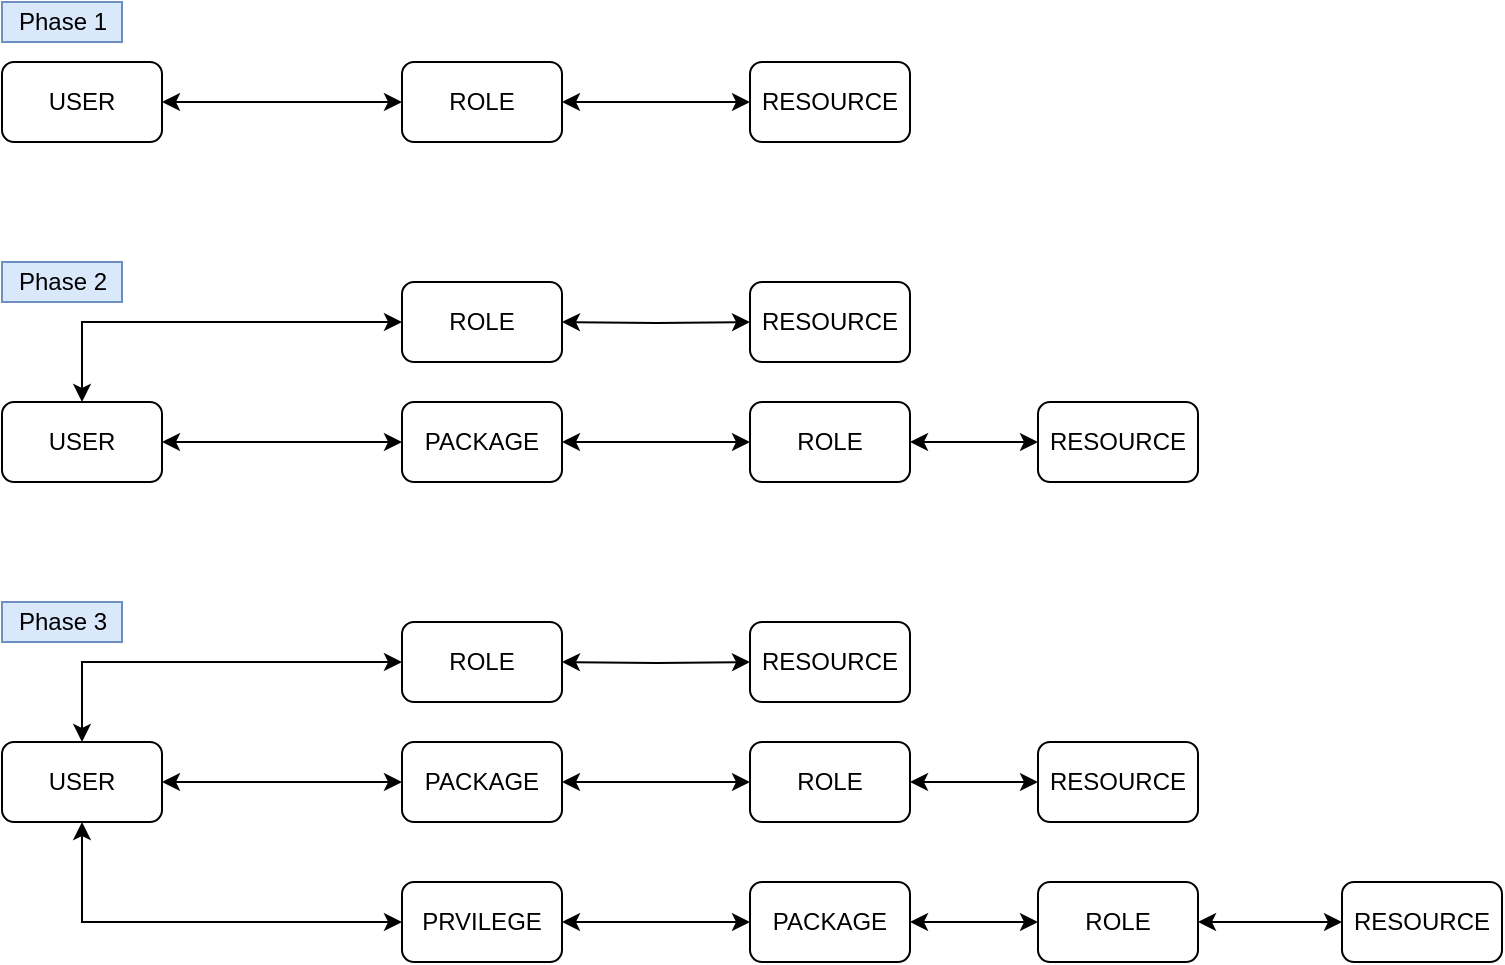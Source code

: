 <mxfile version="13.6.6" type="github">
  <diagram id="YR6MKrlBz4CcfE8ZxIYE" name="Page-1">
    <mxGraphModel dx="1426" dy="767" grid="1" gridSize="10" guides="1" tooltips="1" connect="1" arrows="1" fold="1" page="1" pageScale="1" pageWidth="827" pageHeight="1169" math="0" shadow="0">
      <root>
        <mxCell id="0" />
        <mxCell id="1" parent="0" />
        <mxCell id="KnENZOB-z7ygeuIwjBxb-4" style="edgeStyle=orthogonalEdgeStyle;rounded=0;orthogonalLoop=1;jettySize=auto;html=1;entryX=0;entryY=0.5;entryDx=0;entryDy=0;startArrow=classic;startFill=1;" edge="1" parent="1" source="KnENZOB-z7ygeuIwjBxb-1" target="KnENZOB-z7ygeuIwjBxb-2">
          <mxGeometry relative="1" as="geometry" />
        </mxCell>
        <mxCell id="KnENZOB-z7ygeuIwjBxb-1" value="USER" style="rounded=1;whiteSpace=wrap;html=1;" vertex="1" parent="1">
          <mxGeometry x="20" y="570" width="80" height="40" as="geometry" />
        </mxCell>
        <mxCell id="KnENZOB-z7ygeuIwjBxb-8" style="edgeStyle=orthogonalEdgeStyle;rounded=0;orthogonalLoop=1;jettySize=auto;html=1;entryX=0;entryY=0.5;entryDx=0;entryDy=0;startArrow=classic;startFill=1;" edge="1" parent="1" source="KnENZOB-z7ygeuIwjBxb-2" target="KnENZOB-z7ygeuIwjBxb-3">
          <mxGeometry relative="1" as="geometry" />
        </mxCell>
        <mxCell id="KnENZOB-z7ygeuIwjBxb-2" value="ROLE" style="rounded=1;whiteSpace=wrap;html=1;" vertex="1" parent="1">
          <mxGeometry x="220" y="570" width="80" height="40" as="geometry" />
        </mxCell>
        <mxCell id="KnENZOB-z7ygeuIwjBxb-3" value="RESOURCE" style="rounded=1;whiteSpace=wrap;html=1;" vertex="1" parent="1">
          <mxGeometry x="394" y="570" width="80" height="40" as="geometry" />
        </mxCell>
        <mxCell id="KnENZOB-z7ygeuIwjBxb-9" style="edgeStyle=orthogonalEdgeStyle;rounded=0;orthogonalLoop=1;jettySize=auto;html=1;entryX=0;entryY=0.5;entryDx=0;entryDy=0;startArrow=classic;startFill=1;" edge="1" source="KnENZOB-z7ygeuIwjBxb-10" target="KnENZOB-z7ygeuIwjBxb-12" parent="1">
          <mxGeometry relative="1" as="geometry" />
        </mxCell>
        <mxCell id="KnENZOB-z7ygeuIwjBxb-24" style="edgeStyle=orthogonalEdgeStyle;rounded=0;orthogonalLoop=1;jettySize=auto;html=1;entryX=0;entryY=0.5;entryDx=0;entryDy=0;startArrow=classic;startFill=1;" edge="1" parent="1" source="KnENZOB-z7ygeuIwjBxb-10" target="KnENZOB-z7ygeuIwjBxb-19">
          <mxGeometry relative="1" as="geometry">
            <Array as="points">
              <mxPoint x="60" y="700" />
            </Array>
          </mxGeometry>
        </mxCell>
        <mxCell id="KnENZOB-z7ygeuIwjBxb-10" value="USER" style="rounded=1;whiteSpace=wrap;html=1;" vertex="1" parent="1">
          <mxGeometry x="20" y="740" width="80" height="40" as="geometry" />
        </mxCell>
        <mxCell id="KnENZOB-z7ygeuIwjBxb-11" style="edgeStyle=orthogonalEdgeStyle;rounded=0;orthogonalLoop=1;jettySize=auto;html=1;entryX=0;entryY=0.5;entryDx=0;entryDy=0;startArrow=classic;startFill=1;exitX=1;exitY=0.5;exitDx=0;exitDy=0;" edge="1" source="KnENZOB-z7ygeuIwjBxb-22" target="KnENZOB-z7ygeuIwjBxb-13" parent="1">
          <mxGeometry relative="1" as="geometry">
            <mxPoint x="430" y="760" as="sourcePoint" />
          </mxGeometry>
        </mxCell>
        <mxCell id="KnENZOB-z7ygeuIwjBxb-23" style="edgeStyle=orthogonalEdgeStyle;rounded=0;orthogonalLoop=1;jettySize=auto;html=1;entryX=0;entryY=0.5;entryDx=0;entryDy=0;startArrow=classic;startFill=1;" edge="1" parent="1" source="KnENZOB-z7ygeuIwjBxb-12" target="KnENZOB-z7ygeuIwjBxb-22">
          <mxGeometry relative="1" as="geometry" />
        </mxCell>
        <mxCell id="KnENZOB-z7ygeuIwjBxb-12" value="PACKAGE" style="rounded=1;whiteSpace=wrap;html=1;" vertex="1" parent="1">
          <mxGeometry x="220" y="740" width="80" height="40" as="geometry" />
        </mxCell>
        <mxCell id="KnENZOB-z7ygeuIwjBxb-13" value="RESOURCE" style="rounded=1;whiteSpace=wrap;html=1;" vertex="1" parent="1">
          <mxGeometry x="538" y="740" width="80" height="40" as="geometry" />
        </mxCell>
        <mxCell id="KnENZOB-z7ygeuIwjBxb-19" value="ROLE" style="rounded=1;whiteSpace=wrap;html=1;" vertex="1" parent="1">
          <mxGeometry x="220" y="680" width="80" height="40" as="geometry" />
        </mxCell>
        <mxCell id="KnENZOB-z7ygeuIwjBxb-20" style="edgeStyle=orthogonalEdgeStyle;rounded=0;orthogonalLoop=1;jettySize=auto;html=1;entryX=0;entryY=0.5;entryDx=0;entryDy=0;startArrow=classic;startFill=1;" edge="1" parent="1" target="KnENZOB-z7ygeuIwjBxb-21">
          <mxGeometry relative="1" as="geometry">
            <mxPoint x="300" y="700" as="sourcePoint" />
          </mxGeometry>
        </mxCell>
        <mxCell id="KnENZOB-z7ygeuIwjBxb-21" value="RESOURCE" style="rounded=1;whiteSpace=wrap;html=1;" vertex="1" parent="1">
          <mxGeometry x="394" y="680" width="80" height="40" as="geometry" />
        </mxCell>
        <mxCell id="KnENZOB-z7ygeuIwjBxb-22" value="ROLE" style="rounded=1;whiteSpace=wrap;html=1;" vertex="1" parent="1">
          <mxGeometry x="394" y="740" width="80" height="40" as="geometry" />
        </mxCell>
        <mxCell id="KnENZOB-z7ygeuIwjBxb-25" style="edgeStyle=orthogonalEdgeStyle;rounded=0;orthogonalLoop=1;jettySize=auto;html=1;entryX=0;entryY=0.5;entryDx=0;entryDy=0;startArrow=classic;startFill=1;" edge="1" parent="1" source="KnENZOB-z7ygeuIwjBxb-27" target="KnENZOB-z7ygeuIwjBxb-30">
          <mxGeometry relative="1" as="geometry" />
        </mxCell>
        <mxCell id="KnENZOB-z7ygeuIwjBxb-26" style="edgeStyle=orthogonalEdgeStyle;rounded=0;orthogonalLoop=1;jettySize=auto;html=1;entryX=0;entryY=0.5;entryDx=0;entryDy=0;startArrow=classic;startFill=1;" edge="1" parent="1" source="KnENZOB-z7ygeuIwjBxb-27" target="KnENZOB-z7ygeuIwjBxb-32">
          <mxGeometry relative="1" as="geometry">
            <Array as="points">
              <mxPoint x="60" y="870" />
            </Array>
          </mxGeometry>
        </mxCell>
        <mxCell id="KnENZOB-z7ygeuIwjBxb-42" style="edgeStyle=orthogonalEdgeStyle;rounded=0;orthogonalLoop=1;jettySize=auto;html=1;entryX=0;entryY=0.5;entryDx=0;entryDy=0;startArrow=classic;startFill=1;" edge="1" parent="1" source="KnENZOB-z7ygeuIwjBxb-27" target="KnENZOB-z7ygeuIwjBxb-41">
          <mxGeometry relative="1" as="geometry">
            <Array as="points">
              <mxPoint x="60" y="1000" />
            </Array>
          </mxGeometry>
        </mxCell>
        <mxCell id="KnENZOB-z7ygeuIwjBxb-27" value="USER" style="rounded=1;whiteSpace=wrap;html=1;" vertex="1" parent="1">
          <mxGeometry x="20" y="910" width="80" height="40" as="geometry" />
        </mxCell>
        <mxCell id="KnENZOB-z7ygeuIwjBxb-28" style="edgeStyle=orthogonalEdgeStyle;rounded=0;orthogonalLoop=1;jettySize=auto;html=1;entryX=0;entryY=0.5;entryDx=0;entryDy=0;startArrow=classic;startFill=1;exitX=1;exitY=0.5;exitDx=0;exitDy=0;" edge="1" parent="1" source="KnENZOB-z7ygeuIwjBxb-35" target="KnENZOB-z7ygeuIwjBxb-31">
          <mxGeometry relative="1" as="geometry">
            <mxPoint x="430" y="930" as="sourcePoint" />
          </mxGeometry>
        </mxCell>
        <mxCell id="KnENZOB-z7ygeuIwjBxb-29" style="edgeStyle=orthogonalEdgeStyle;rounded=0;orthogonalLoop=1;jettySize=auto;html=1;entryX=0;entryY=0.5;entryDx=0;entryDy=0;startArrow=classic;startFill=1;" edge="1" parent="1" source="KnENZOB-z7ygeuIwjBxb-30" target="KnENZOB-z7ygeuIwjBxb-35">
          <mxGeometry relative="1" as="geometry" />
        </mxCell>
        <mxCell id="KnENZOB-z7ygeuIwjBxb-30" value="PACKAGE" style="rounded=1;whiteSpace=wrap;html=1;" vertex="1" parent="1">
          <mxGeometry x="220" y="910" width="80" height="40" as="geometry" />
        </mxCell>
        <mxCell id="KnENZOB-z7ygeuIwjBxb-31" value="RESOURCE" style="rounded=1;whiteSpace=wrap;html=1;" vertex="1" parent="1">
          <mxGeometry x="538" y="910" width="80" height="40" as="geometry" />
        </mxCell>
        <mxCell id="KnENZOB-z7ygeuIwjBxb-32" value="ROLE" style="rounded=1;whiteSpace=wrap;html=1;" vertex="1" parent="1">
          <mxGeometry x="220" y="850" width="80" height="40" as="geometry" />
        </mxCell>
        <mxCell id="KnENZOB-z7ygeuIwjBxb-33" style="edgeStyle=orthogonalEdgeStyle;rounded=0;orthogonalLoop=1;jettySize=auto;html=1;entryX=0;entryY=0.5;entryDx=0;entryDy=0;startArrow=classic;startFill=1;" edge="1" parent="1" target="KnENZOB-z7ygeuIwjBxb-34">
          <mxGeometry relative="1" as="geometry">
            <mxPoint x="300" y="870" as="sourcePoint" />
          </mxGeometry>
        </mxCell>
        <mxCell id="KnENZOB-z7ygeuIwjBxb-34" value="RESOURCE" style="rounded=1;whiteSpace=wrap;html=1;" vertex="1" parent="1">
          <mxGeometry x="394" y="850" width="80" height="40" as="geometry" />
        </mxCell>
        <mxCell id="KnENZOB-z7ygeuIwjBxb-35" value="ROLE" style="rounded=1;whiteSpace=wrap;html=1;" vertex="1" parent="1">
          <mxGeometry x="394" y="910" width="80" height="40" as="geometry" />
        </mxCell>
        <mxCell id="KnENZOB-z7ygeuIwjBxb-36" style="edgeStyle=orthogonalEdgeStyle;rounded=0;orthogonalLoop=1;jettySize=auto;html=1;entryX=0;entryY=0.5;entryDx=0;entryDy=0;startArrow=classic;startFill=1;exitX=1;exitY=0.5;exitDx=0;exitDy=0;" edge="1" parent="1" source="KnENZOB-z7ygeuIwjBxb-40" target="KnENZOB-z7ygeuIwjBxb-39">
          <mxGeometry relative="1" as="geometry">
            <mxPoint x="654" y="1000" as="sourcePoint" />
          </mxGeometry>
        </mxCell>
        <mxCell id="KnENZOB-z7ygeuIwjBxb-37" style="edgeStyle=orthogonalEdgeStyle;rounded=0;orthogonalLoop=1;jettySize=auto;html=1;entryX=0;entryY=0.5;entryDx=0;entryDy=0;startArrow=classic;startFill=1;" edge="1" parent="1" source="KnENZOB-z7ygeuIwjBxb-38" target="KnENZOB-z7ygeuIwjBxb-40">
          <mxGeometry relative="1" as="geometry" />
        </mxCell>
        <mxCell id="KnENZOB-z7ygeuIwjBxb-38" value="PACKAGE" style="rounded=1;whiteSpace=wrap;html=1;" vertex="1" parent="1">
          <mxGeometry x="394" y="980" width="80" height="40" as="geometry" />
        </mxCell>
        <mxCell id="KnENZOB-z7ygeuIwjBxb-39" value="RESOURCE" style="rounded=1;whiteSpace=wrap;html=1;" vertex="1" parent="1">
          <mxGeometry x="690" y="980" width="80" height="40" as="geometry" />
        </mxCell>
        <mxCell id="KnENZOB-z7ygeuIwjBxb-40" value="ROLE" style="rounded=1;whiteSpace=wrap;html=1;" vertex="1" parent="1">
          <mxGeometry x="538" y="980" width="80" height="40" as="geometry" />
        </mxCell>
        <mxCell id="KnENZOB-z7ygeuIwjBxb-43" style="edgeStyle=orthogonalEdgeStyle;rounded=0;orthogonalLoop=1;jettySize=auto;html=1;entryX=0;entryY=0.5;entryDx=0;entryDy=0;startArrow=classic;startFill=1;" edge="1" parent="1" source="KnENZOB-z7ygeuIwjBxb-41" target="KnENZOB-z7ygeuIwjBxb-38">
          <mxGeometry relative="1" as="geometry" />
        </mxCell>
        <mxCell id="KnENZOB-z7ygeuIwjBxb-41" value="PRVILEGE" style="rounded=1;whiteSpace=wrap;html=1;" vertex="1" parent="1">
          <mxGeometry x="220" y="980" width="80" height="40" as="geometry" />
        </mxCell>
        <mxCell id="KnENZOB-z7ygeuIwjBxb-44" value="Phase 1" style="text;html=1;align=center;verticalAlign=middle;resizable=0;points=[];autosize=1;fillColor=#dae8fc;strokeColor=#6c8ebf;" vertex="1" parent="1">
          <mxGeometry x="20" y="540" width="60" height="20" as="geometry" />
        </mxCell>
        <mxCell id="KnENZOB-z7ygeuIwjBxb-45" value="Phase 2" style="text;html=1;align=center;verticalAlign=middle;resizable=0;points=[];autosize=1;fillColor=#dae8fc;strokeColor=#6c8ebf;" vertex="1" parent="1">
          <mxGeometry x="20" y="670" width="60" height="20" as="geometry" />
        </mxCell>
        <mxCell id="KnENZOB-z7ygeuIwjBxb-46" value="Phase 3" style="text;html=1;align=center;verticalAlign=middle;resizable=0;points=[];autosize=1;fillColor=#dae8fc;strokeColor=#6c8ebf;" vertex="1" parent="1">
          <mxGeometry x="20" y="840" width="60" height="20" as="geometry" />
        </mxCell>
      </root>
    </mxGraphModel>
  </diagram>
</mxfile>
